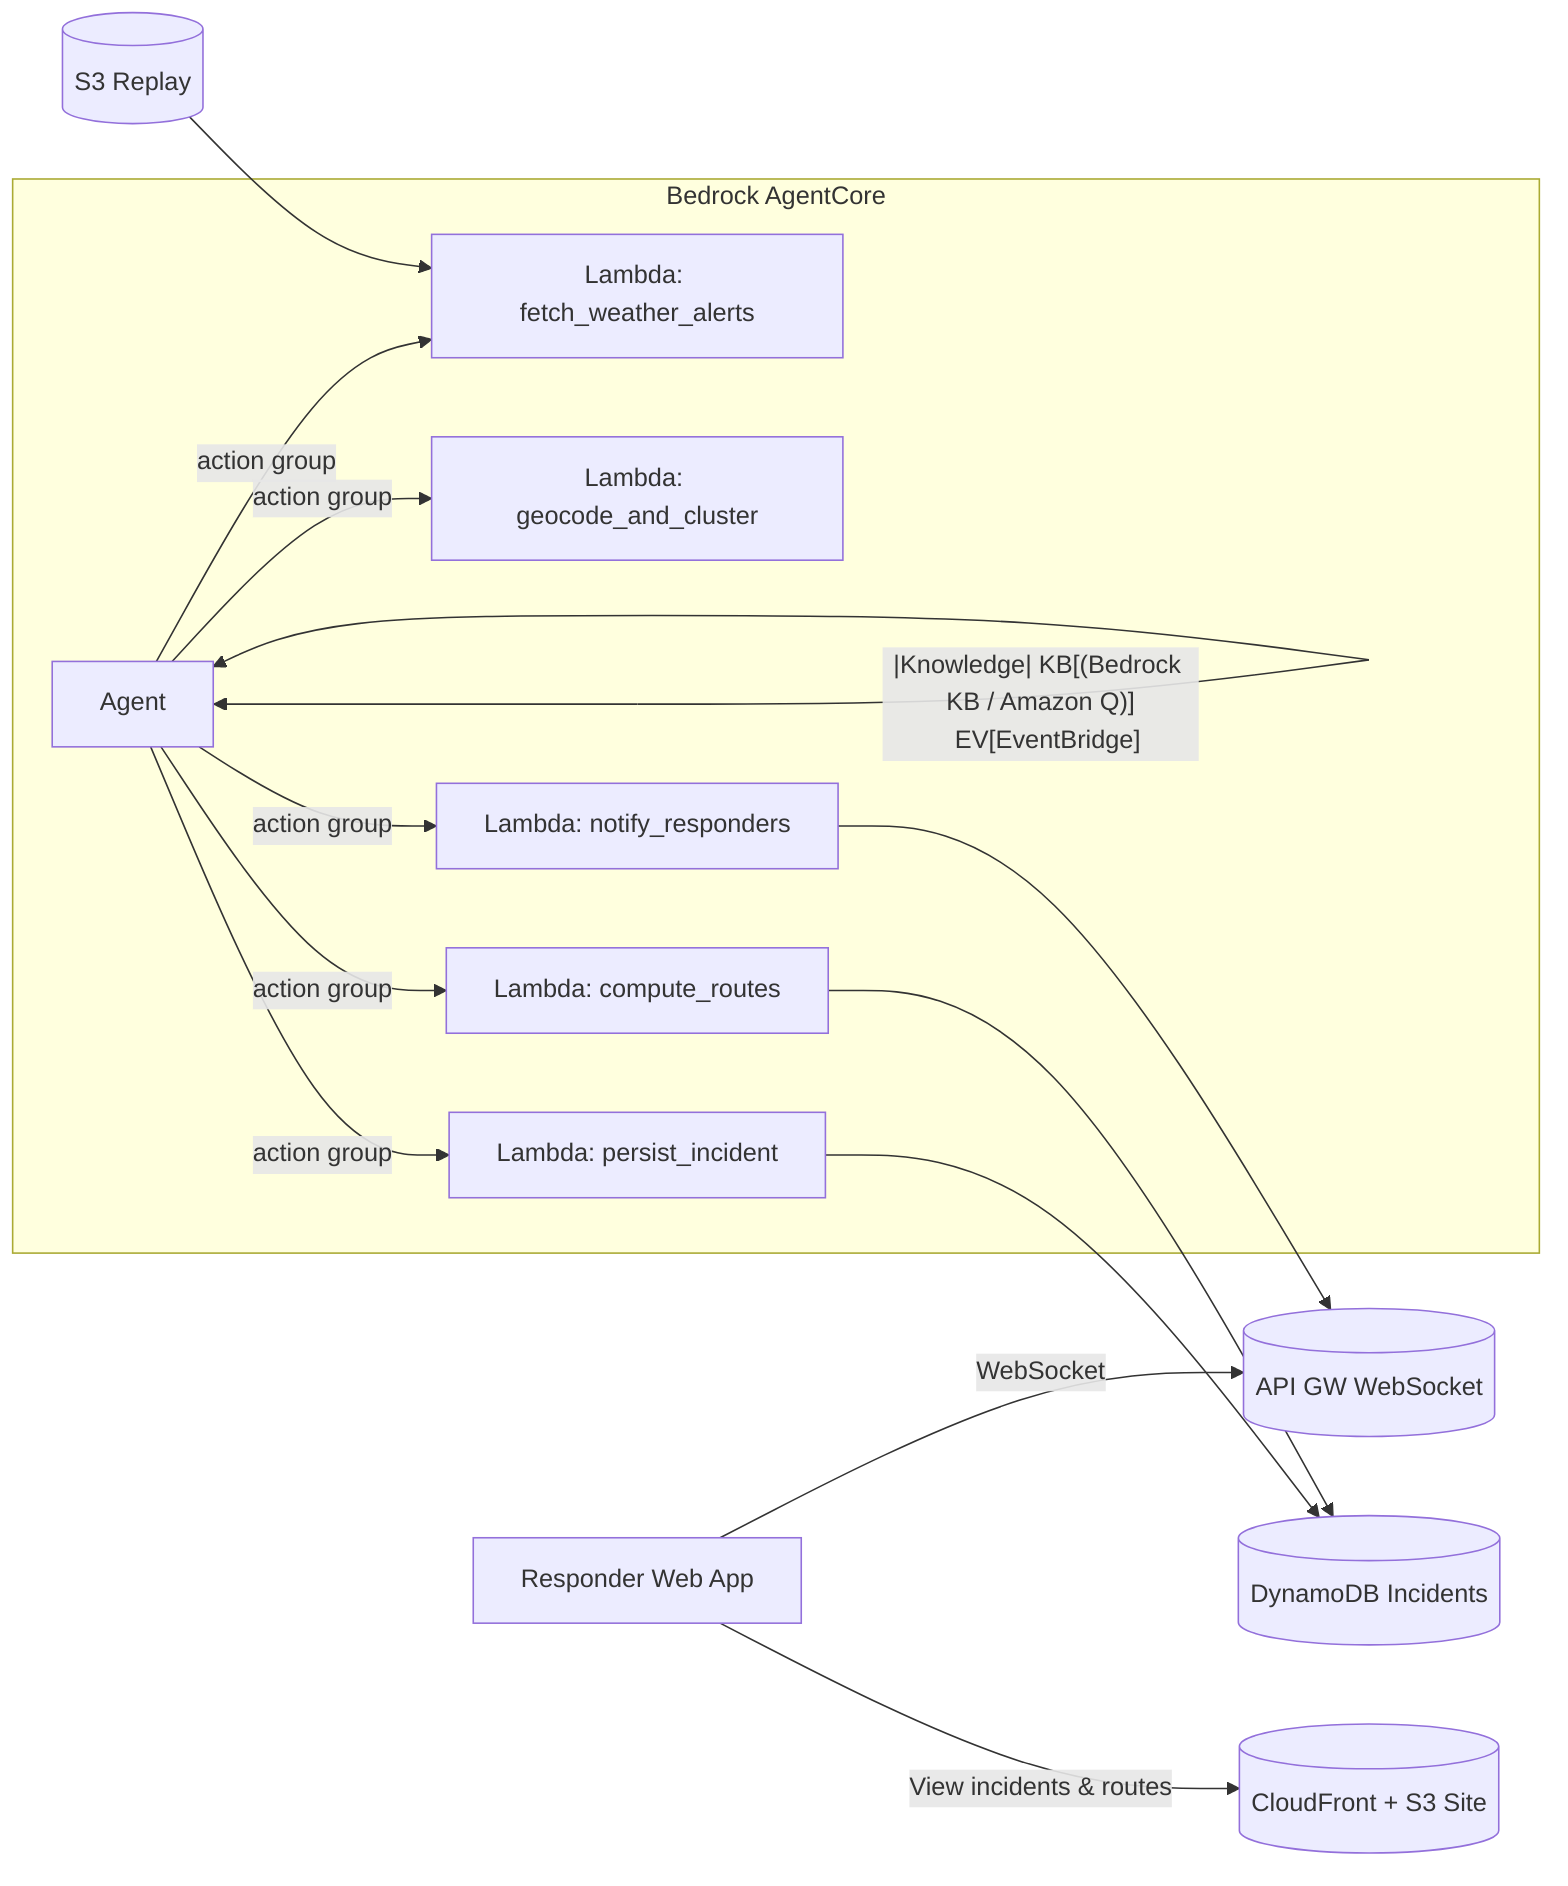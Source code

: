 flowchart LR
  U[Responder Web App] -- WebSocket --> WS[(API GW WebSocket)]
  subgraph AgentLayer[Bedrock AgentCore]
    AG[Agent] -- action group --> L1[Lambda: fetch_weather_alerts]
    AG -- action group --> L2[Lambda: geocode_and_cluster]
    AG -- action group --> L3[Lambda: compute_routes]
    AG -- action group --> L4[Lambda: persist_incident]
    AG -- action group --> L5[Lambda: notify_responders]
  end
  S3[(S3 Replay)] --> L1
  L4 --> DDB1[(DynamoDB Incidents)]
  L3 --> DDB1
  L5 --> WS
  U -->|View incidents & routes| CF[(CloudFront + S3 Site)]
  AG <--|Knowledge| KB[(Bedrock KB / Amazon Q)]
  EV[EventBridge] --> AG